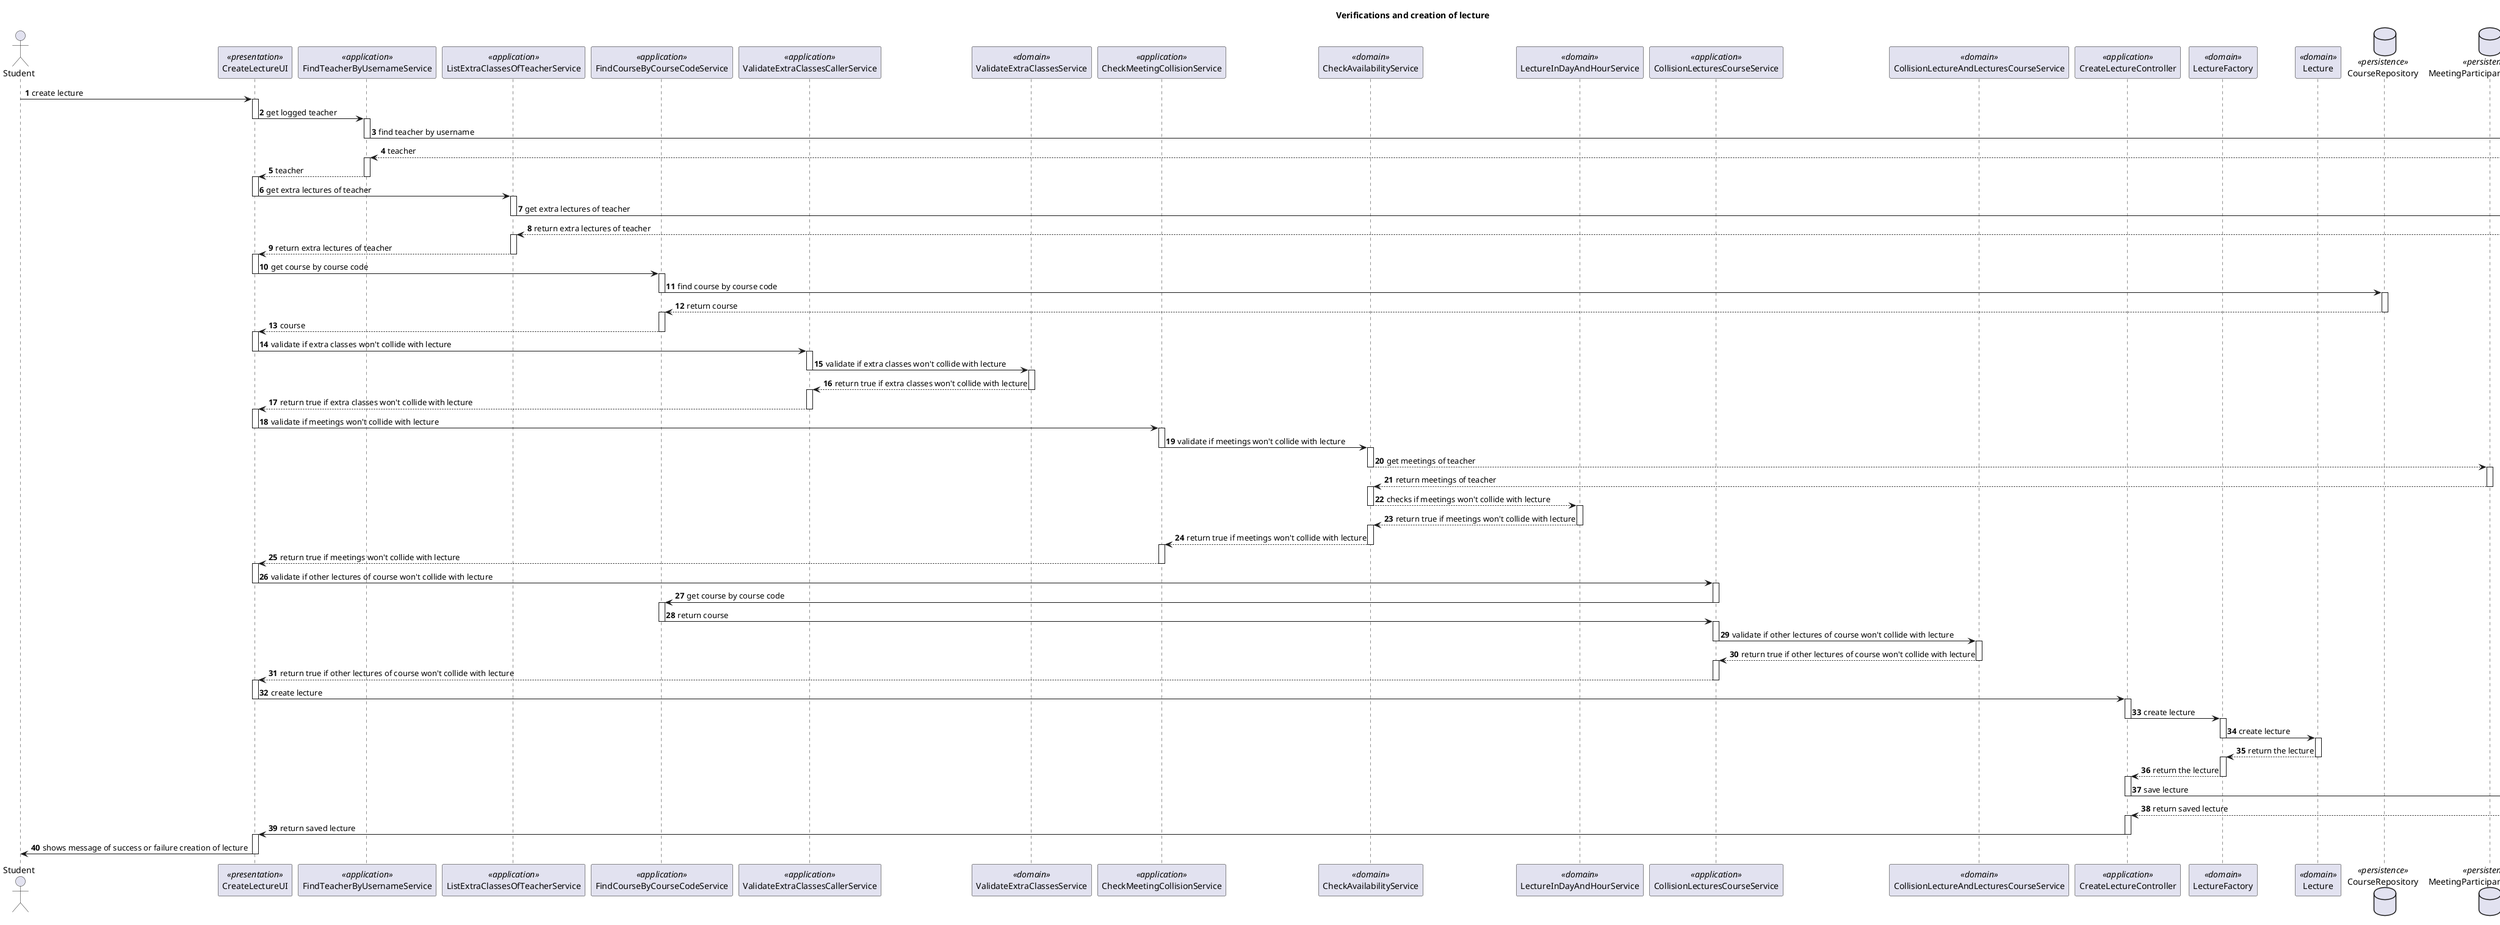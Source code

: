 @startuml
title  Verifications and creation of lecture
autonumber
actor Student as S
participant "CreateLectureUI" as UI <<presentation>>
participant "FindTeacherByUsernameService" as FindTeacherSer <<application>>
participant "ListExtraClassesOfTeacherService" as ListExtraClasses <<application>>
participant "FindCourseByCourseCodeService" as FindCourse <<application>>
participant "ValidateExtraClassesCallerService" as ValidateCaller <<application>>
participant "ValidateExtraClassesService" as Validate <<domain>>
participant "CheckMeetingCollisionService" as CheckMeetingColl <<application>>
participant "CheckAvailabilityService" as CheckAvailability <<domain>>
participant "LectureInDayAndHourService" as LectureInDayAndHour <<domain>>
participant "CollisionLecturesCourseService" as CollisionLectureCaller <<application>>
participant "CollisionLectureAndLecturesCourseService" as CollisionLecture <<domain>>
participant "CreateLectureController" as Cntrl <<application>>
participant "LectureFactory" as Factory <<domain>>
participant "Lecture" as Lecture <<domain>>
database "CourseRepository" as CourseRepo <<persistence>>
database "MeetingParticipantRepository" as MeetingPartRepo <<persistence>>
database "ExtraLectureRepository" as ExtraLectureRepo <<persistence>>
database "TeacherRepository" as TeacherRepo <<persistence>>
database "LectureRepository" as LectureRepo <<persistence>>

S->UI : create lecture
activate UI
UI->FindTeacherSer : get logged teacher
deactivate UI
activate FindTeacherSer
FindTeacherSer->TeacherRepo : find teacher by username
deactivate FindTeacherSer
activate TeacherRepo
TeacherRepo-->FindTeacherSer : teacher
deactivate TeacherRepo
activate FindTeacherSer
FindTeacherSer-->UI : teacher
deactivate FindTeacherSer
activate UI
UI->ListExtraClasses : get extra lectures of teacher
deactivate UI
activate ListExtraClasses
ListExtraClasses->ExtraLectureRepo : get extra lectures of teacher
deactivate ListExtraClasses
activate ExtraLectureRepo
ExtraLectureRepo-->ListExtraClasses : return extra lectures of teacher
deactivate ExtraLectureRepo
activate ListExtraClasses
ListExtraClasses-->UI : return extra lectures of teacher
deactivate ListExtraClasses
activate UI
UI->FindCourse : get course by course code
deactivate UI
activate FindCourse
FindCourse->CourseRepo : find course by course code
deactivate FindCourse
activate CourseRepo
CourseRepo-->FindCourse : return course
deactivate CourseRepo
activate FindCourse
FindCourse-->UI : course
deactivate FindCourse
activate UI
UI->ValidateCaller : validate if extra classes won't collide with lecture
deactivate UI
activate ValidateCaller
ValidateCaller->Validate : validate if extra classes won't collide with lecture
deactivate ValidateCaller
activate Validate
Validate-->ValidateCaller : return true if extra classes won't collide with lecture
deactivate Validate
activate ValidateCaller
ValidateCaller-->UI : return true if extra classes won't collide with lecture
deactivate ValidateCaller
activate UI
UI->CheckMeetingColl : validate if meetings won't collide with lecture
deactivate UI
activate CheckMeetingColl
CheckMeetingColl->CheckAvailability : validate if meetings won't collide with lecture
deactivate CheckMeetingColl
activate CheckAvailability
CheckAvailability-->MeetingPartRepo : get meetings of teacher
deactivate CheckAvailability
activate MeetingPartRepo
MeetingPartRepo-->CheckAvailability : return meetings of teacher
deactivate MeetingPartRepo
activate CheckAvailability
CheckAvailability-->LectureInDayAndHour : checks if meetings won't collide with lecture
deactivate CheckAvailability
activate LectureInDayAndHour
LectureInDayAndHour-->CheckAvailability : return true if meetings won't collide with lecture
deactivate LectureInDayAndHour
activate CheckAvailability
CheckAvailability-->CheckMeetingColl : return true if meetings won't collide with lecture
deactivate CheckAvailability
activate CheckMeetingColl
CheckMeetingColl-->UI : return true if meetings won't collide with lecture
deactivate CheckMeetingColl
activate UI
UI->CollisionLectureCaller : validate if other lectures of course won't collide with lecture
deactivate UI
activate CollisionLectureCaller
CollisionLectureCaller->FindCourse : get course by course code
deactivate CollisionLectureCaller
activate FindCourse
FindCourse->CollisionLectureCaller : return course
deactivate FindCourse
activate CollisionLectureCaller
CollisionLectureCaller->CollisionLecture : validate if other lectures of course won't collide with lecture
deactivate CollisionLectureCaller
activate CollisionLecture
CollisionLecture-->CollisionLectureCaller : return true if other lectures of course won't collide with lecture
deactivate CollisionLecture
activate CollisionLectureCaller
CollisionLectureCaller-->UI : return true if other lectures of course won't collide with lecture
deactivate CollisionLectureCaller
activate UI
UI->Cntrl : create lecture
deactivate UI
activate Cntrl
Cntrl->Factory : create lecture
deactivate Cntrl
activate Factory
Factory->Lecture : create lecture
deactivate Factory
activate Lecture
Lecture-->Factory : return the lecture
deactivate Lecture
activate Factory
Factory-->Cntrl : return the lecture
deactivate Factory
activate Cntrl
Cntrl->LectureRepo : save lecture
deactivate Cntrl
activate LectureRepo
LectureRepo-->Cntrl : return saved lecture
deactivate LectureRepo
activate Cntrl
Cntrl->UI : return saved lecture
deactivate Cntrl
activate UI
UI->S : shows message of success or failure creation of lecture
deactivate UI
@enduml
